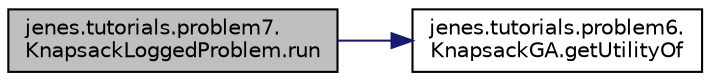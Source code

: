 digraph "jenes.tutorials.problem7.KnapsackLoggedProblem.run"
{
  edge [fontname="Helvetica",fontsize="10",labelfontname="Helvetica",labelfontsize="10"];
  node [fontname="Helvetica",fontsize="10",shape=record];
  rankdir="LR";
  Node1 [label="jenes.tutorials.problem7.\lKnapsackLoggedProblem.run",height=0.2,width=0.4,color="black", fillcolor="grey75", style="filled" fontcolor="black"];
  Node1 -> Node2 [color="midnightblue",fontsize="10",style="solid"];
  Node2 [label="jenes.tutorials.problem6.\lKnapsackGA.getUtilityOf",height=0.2,width=0.4,color="black", fillcolor="white", style="filled",URL="$classjenes_1_1tutorials_1_1problem6_1_1_knapsack_g_a.html#a77be24cd9e25a9306562826f56113641"];
}
